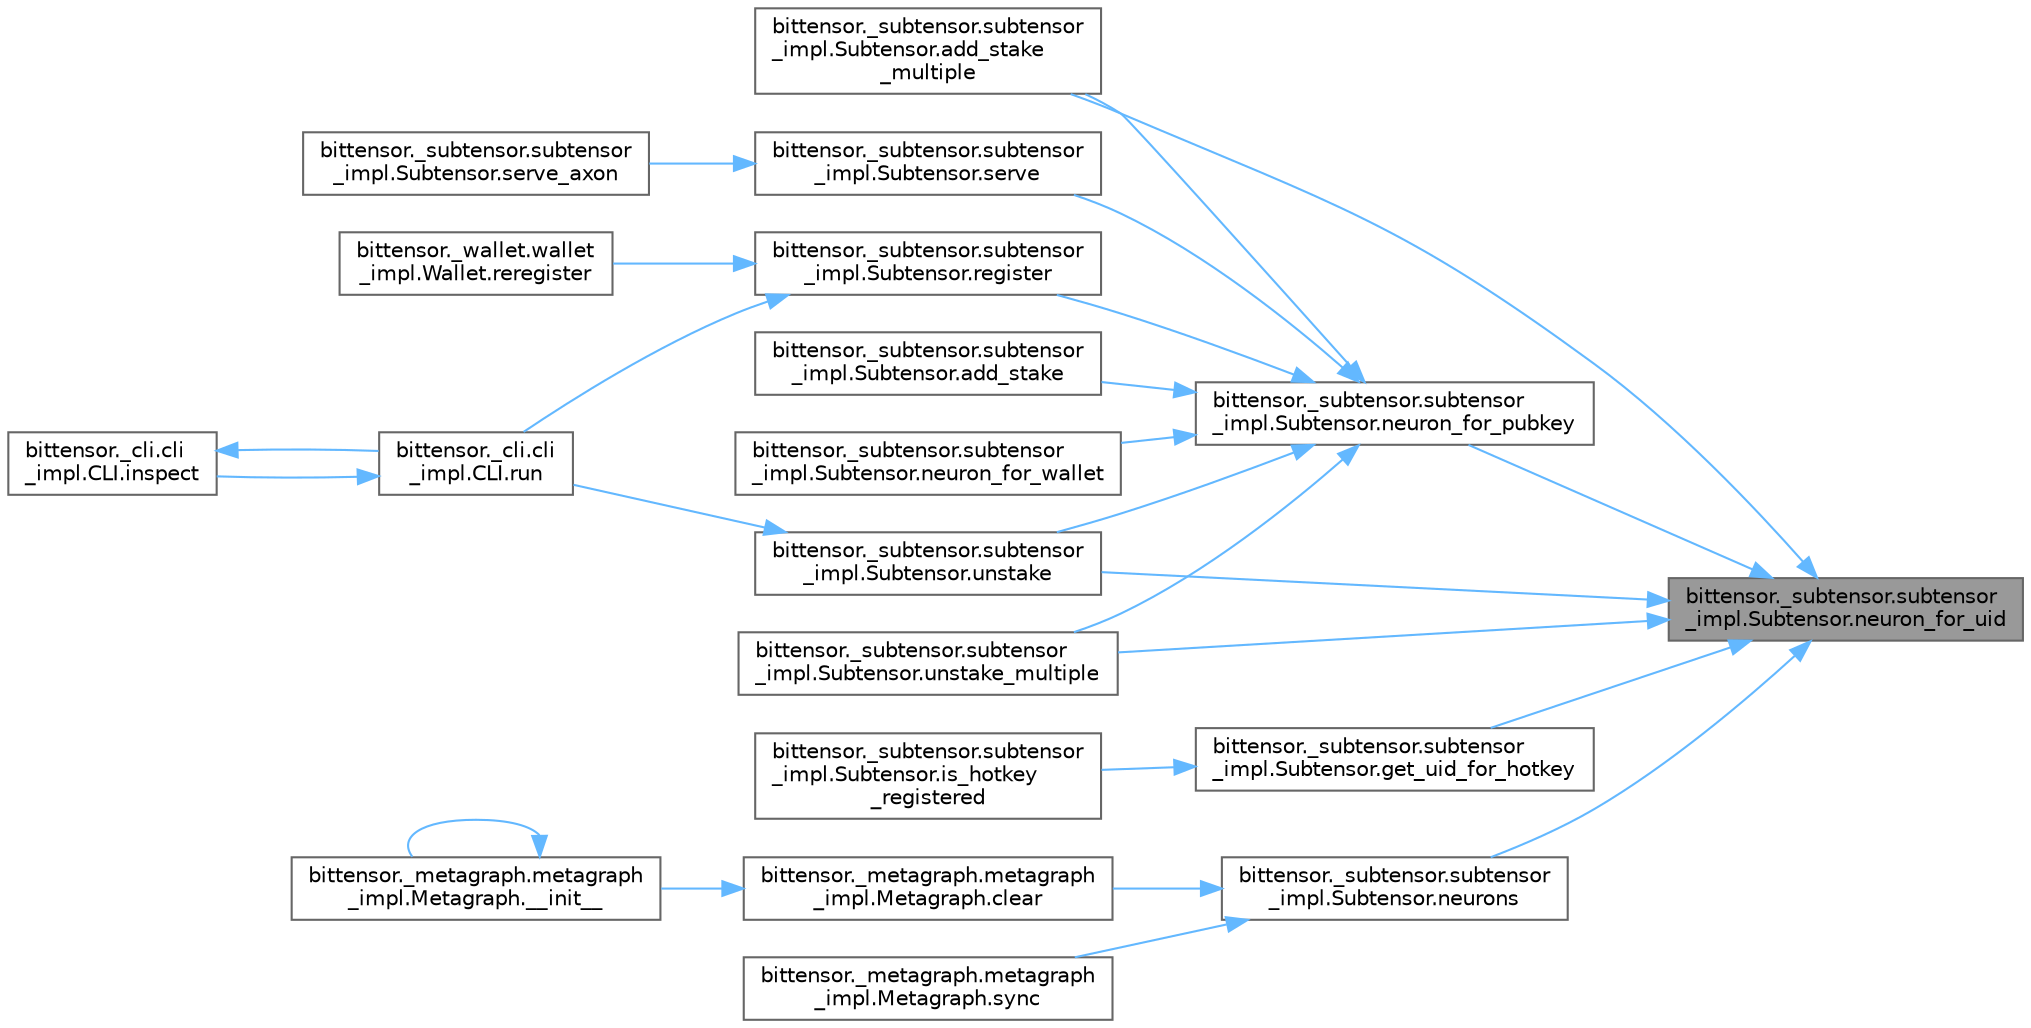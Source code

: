 digraph "bittensor._subtensor.subtensor_impl.Subtensor.neuron_for_uid"
{
 // LATEX_PDF_SIZE
  bgcolor="transparent";
  edge [fontname=Helvetica,fontsize=10,labelfontname=Helvetica,labelfontsize=10];
  node [fontname=Helvetica,fontsize=10,shape=box,height=0.2,width=0.4];
  rankdir="RL";
  Node1 [label="bittensor._subtensor.subtensor\l_impl.Subtensor.neuron_for_uid",height=0.2,width=0.4,color="gray40", fillcolor="grey60", style="filled", fontcolor="black",tooltip=" "];
  Node1 -> Node2 [dir="back",color="steelblue1",style="solid"];
  Node2 [label="bittensor._subtensor.subtensor\l_impl.Subtensor.add_stake\l_multiple",height=0.2,width=0.4,color="grey40", fillcolor="white", style="filled",URL="$classbittensor_1_1__subtensor_1_1subtensor__impl_1_1_subtensor.html#aefa4f24e0b02afee00a2442358f5f1ff",tooltip=" "];
  Node1 -> Node3 [dir="back",color="steelblue1",style="solid"];
  Node3 [label="bittensor._subtensor.subtensor\l_impl.Subtensor.get_uid_for_hotkey",height=0.2,width=0.4,color="grey40", fillcolor="white", style="filled",URL="$classbittensor_1_1__subtensor_1_1subtensor__impl_1_1_subtensor.html#ae02ae4e8119bce581133cac1f8893ded",tooltip=" "];
  Node3 -> Node4 [dir="back",color="steelblue1",style="solid"];
  Node4 [label="bittensor._subtensor.subtensor\l_impl.Subtensor.is_hotkey\l_registered",height=0.2,width=0.4,color="grey40", fillcolor="white", style="filled",URL="$classbittensor_1_1__subtensor_1_1subtensor__impl_1_1_subtensor.html#adc38969a213b2b6adc156505f48e7c76",tooltip=" "];
  Node1 -> Node5 [dir="back",color="steelblue1",style="solid"];
  Node5 [label="bittensor._subtensor.subtensor\l_impl.Subtensor.neuron_for_pubkey",height=0.2,width=0.4,color="grey40", fillcolor="white", style="filled",URL="$classbittensor_1_1__subtensor_1_1subtensor__impl_1_1_subtensor.html#a50f10ac1bdd91d9feb7b5f49de168aa7",tooltip=" "];
  Node5 -> Node6 [dir="back",color="steelblue1",style="solid"];
  Node6 [label="bittensor._subtensor.subtensor\l_impl.Subtensor.add_stake",height=0.2,width=0.4,color="grey40", fillcolor="white", style="filled",URL="$classbittensor_1_1__subtensor_1_1subtensor__impl_1_1_subtensor.html#a0748d536995b644ab4beecd637c7a312",tooltip=" "];
  Node5 -> Node2 [dir="back",color="steelblue1",style="solid"];
  Node5 -> Node7 [dir="back",color="steelblue1",style="solid"];
  Node7 [label="bittensor._subtensor.subtensor\l_impl.Subtensor.neuron_for_wallet",height=0.2,width=0.4,color="grey40", fillcolor="white", style="filled",URL="$classbittensor_1_1__subtensor_1_1subtensor__impl_1_1_subtensor.html#ab9885588918ea171fd4402818df00176",tooltip=" "];
  Node5 -> Node8 [dir="back",color="steelblue1",style="solid"];
  Node8 [label="bittensor._subtensor.subtensor\l_impl.Subtensor.register",height=0.2,width=0.4,color="grey40", fillcolor="white", style="filled",URL="$classbittensor_1_1__subtensor_1_1subtensor__impl_1_1_subtensor.html#a917eafe0a130fef0d43371588ea0e87b",tooltip=" "];
  Node8 -> Node9 [dir="back",color="steelblue1",style="solid"];
  Node9 [label="bittensor._wallet.wallet\l_impl.Wallet.reregister",height=0.2,width=0.4,color="grey40", fillcolor="white", style="filled",URL="$classbittensor_1_1__wallet_1_1wallet__impl_1_1_wallet.html#a74aa2a41661f2b53d246760c74437c00",tooltip=" "];
  Node8 -> Node10 [dir="back",color="steelblue1",style="solid"];
  Node10 [label="bittensor._cli.cli\l_impl.CLI.run",height=0.2,width=0.4,color="grey40", fillcolor="white", style="filled",URL="$classbittensor_1_1__cli_1_1cli__impl_1_1_c_l_i.html#aefb4bb012305712b2dbbd29545c843ce",tooltip=" "];
  Node10 -> Node11 [dir="back",color="steelblue1",style="solid"];
  Node11 [label="bittensor._cli.cli\l_impl.CLI.inspect",height=0.2,width=0.4,color="grey40", fillcolor="white", style="filled",URL="$classbittensor_1_1__cli_1_1cli__impl_1_1_c_l_i.html#ae03172c94947caed1fdc0a5c0a0aa8c2",tooltip=" "];
  Node11 -> Node10 [dir="back",color="steelblue1",style="solid"];
  Node5 -> Node12 [dir="back",color="steelblue1",style="solid"];
  Node12 [label="bittensor._subtensor.subtensor\l_impl.Subtensor.serve",height=0.2,width=0.4,color="grey40", fillcolor="white", style="filled",URL="$classbittensor_1_1__subtensor_1_1subtensor__impl_1_1_subtensor.html#aaaa1da9ab83d63dbb4f1b80cb0dcfb59",tooltip=" "];
  Node12 -> Node13 [dir="back",color="steelblue1",style="solid"];
  Node13 [label="bittensor._subtensor.subtensor\l_impl.Subtensor.serve_axon",height=0.2,width=0.4,color="grey40", fillcolor="white", style="filled",URL="$classbittensor_1_1__subtensor_1_1subtensor__impl_1_1_subtensor.html#addc36341956fb7b15d64435de8194d00",tooltip=" "];
  Node5 -> Node14 [dir="back",color="steelblue1",style="solid"];
  Node14 [label="bittensor._subtensor.subtensor\l_impl.Subtensor.unstake",height=0.2,width=0.4,color="grey40", fillcolor="white", style="filled",URL="$classbittensor_1_1__subtensor_1_1subtensor__impl_1_1_subtensor.html#a5df4679e01f901762b29c773e5ba8518",tooltip=" "];
  Node14 -> Node10 [dir="back",color="steelblue1",style="solid"];
  Node5 -> Node15 [dir="back",color="steelblue1",style="solid"];
  Node15 [label="bittensor._subtensor.subtensor\l_impl.Subtensor.unstake_multiple",height=0.2,width=0.4,color="grey40", fillcolor="white", style="filled",URL="$classbittensor_1_1__subtensor_1_1subtensor__impl_1_1_subtensor.html#ac308c7f078a5391c06029d3c9a82f0b5",tooltip=" "];
  Node1 -> Node16 [dir="back",color="steelblue1",style="solid"];
  Node16 [label="bittensor._subtensor.subtensor\l_impl.Subtensor.neurons",height=0.2,width=0.4,color="grey40", fillcolor="white", style="filled",URL="$classbittensor_1_1__subtensor_1_1subtensor__impl_1_1_subtensor.html#ad5a4ed818af4a17332179cf08919494a",tooltip=" "];
  Node16 -> Node17 [dir="back",color="steelblue1",style="solid"];
  Node17 [label="bittensor._metagraph.metagraph\l_impl.Metagraph.clear",height=0.2,width=0.4,color="grey40", fillcolor="white", style="filled",URL="$classbittensor_1_1__metagraph_1_1metagraph__impl_1_1_metagraph.html#aec10f18d7e572a5014eb7f6c338ff0da",tooltip=" "];
  Node17 -> Node18 [dir="back",color="steelblue1",style="solid"];
  Node18 [label="bittensor._metagraph.metagraph\l_impl.Metagraph.__init__",height=0.2,width=0.4,color="grey40", fillcolor="white", style="filled",URL="$classbittensor_1_1__metagraph_1_1metagraph__impl_1_1_metagraph.html#ae140d5f6b82affffd1cdb4bc97843559",tooltip=" "];
  Node18 -> Node18 [dir="back",color="steelblue1",style="solid"];
  Node16 -> Node19 [dir="back",color="steelblue1",style="solid"];
  Node19 [label="bittensor._metagraph.metagraph\l_impl.Metagraph.sync",height=0.2,width=0.4,color="grey40", fillcolor="white", style="filled",URL="$classbittensor_1_1__metagraph_1_1metagraph__impl_1_1_metagraph.html#a816742ccbc5bfe6f38f7feb1d2e137b0",tooltip=" "];
  Node1 -> Node14 [dir="back",color="steelblue1",style="solid"];
  Node1 -> Node15 [dir="back",color="steelblue1",style="solid"];
}
